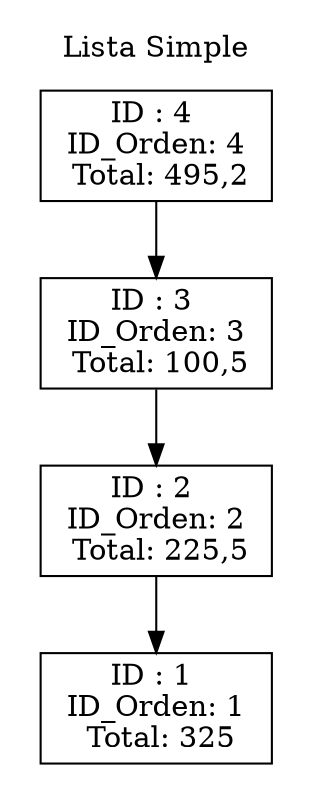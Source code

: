 digraph {
	node[shape=record];
	graph[pencolor=transparent];
	subgraph cluster_0{
		label = "Lista Simple";
			n0 [label = "{ID : 4 \n ID_Orden: 4 \n Total: 495,2}"];
			n1 [label = "{ID : 3 \n ID_Orden: 3 \n Total: 100,5}"];
			n2 [label = "{ID : 2 \n ID_Orden: 2 \n Total: 225,5}"];
			n3 [label = "{ID : 1 \n ID_Orden: 1 \n Total: 325}"];
			n0 -> n1;
			n1 -> n2;
			n2 -> n3;
		}
}
